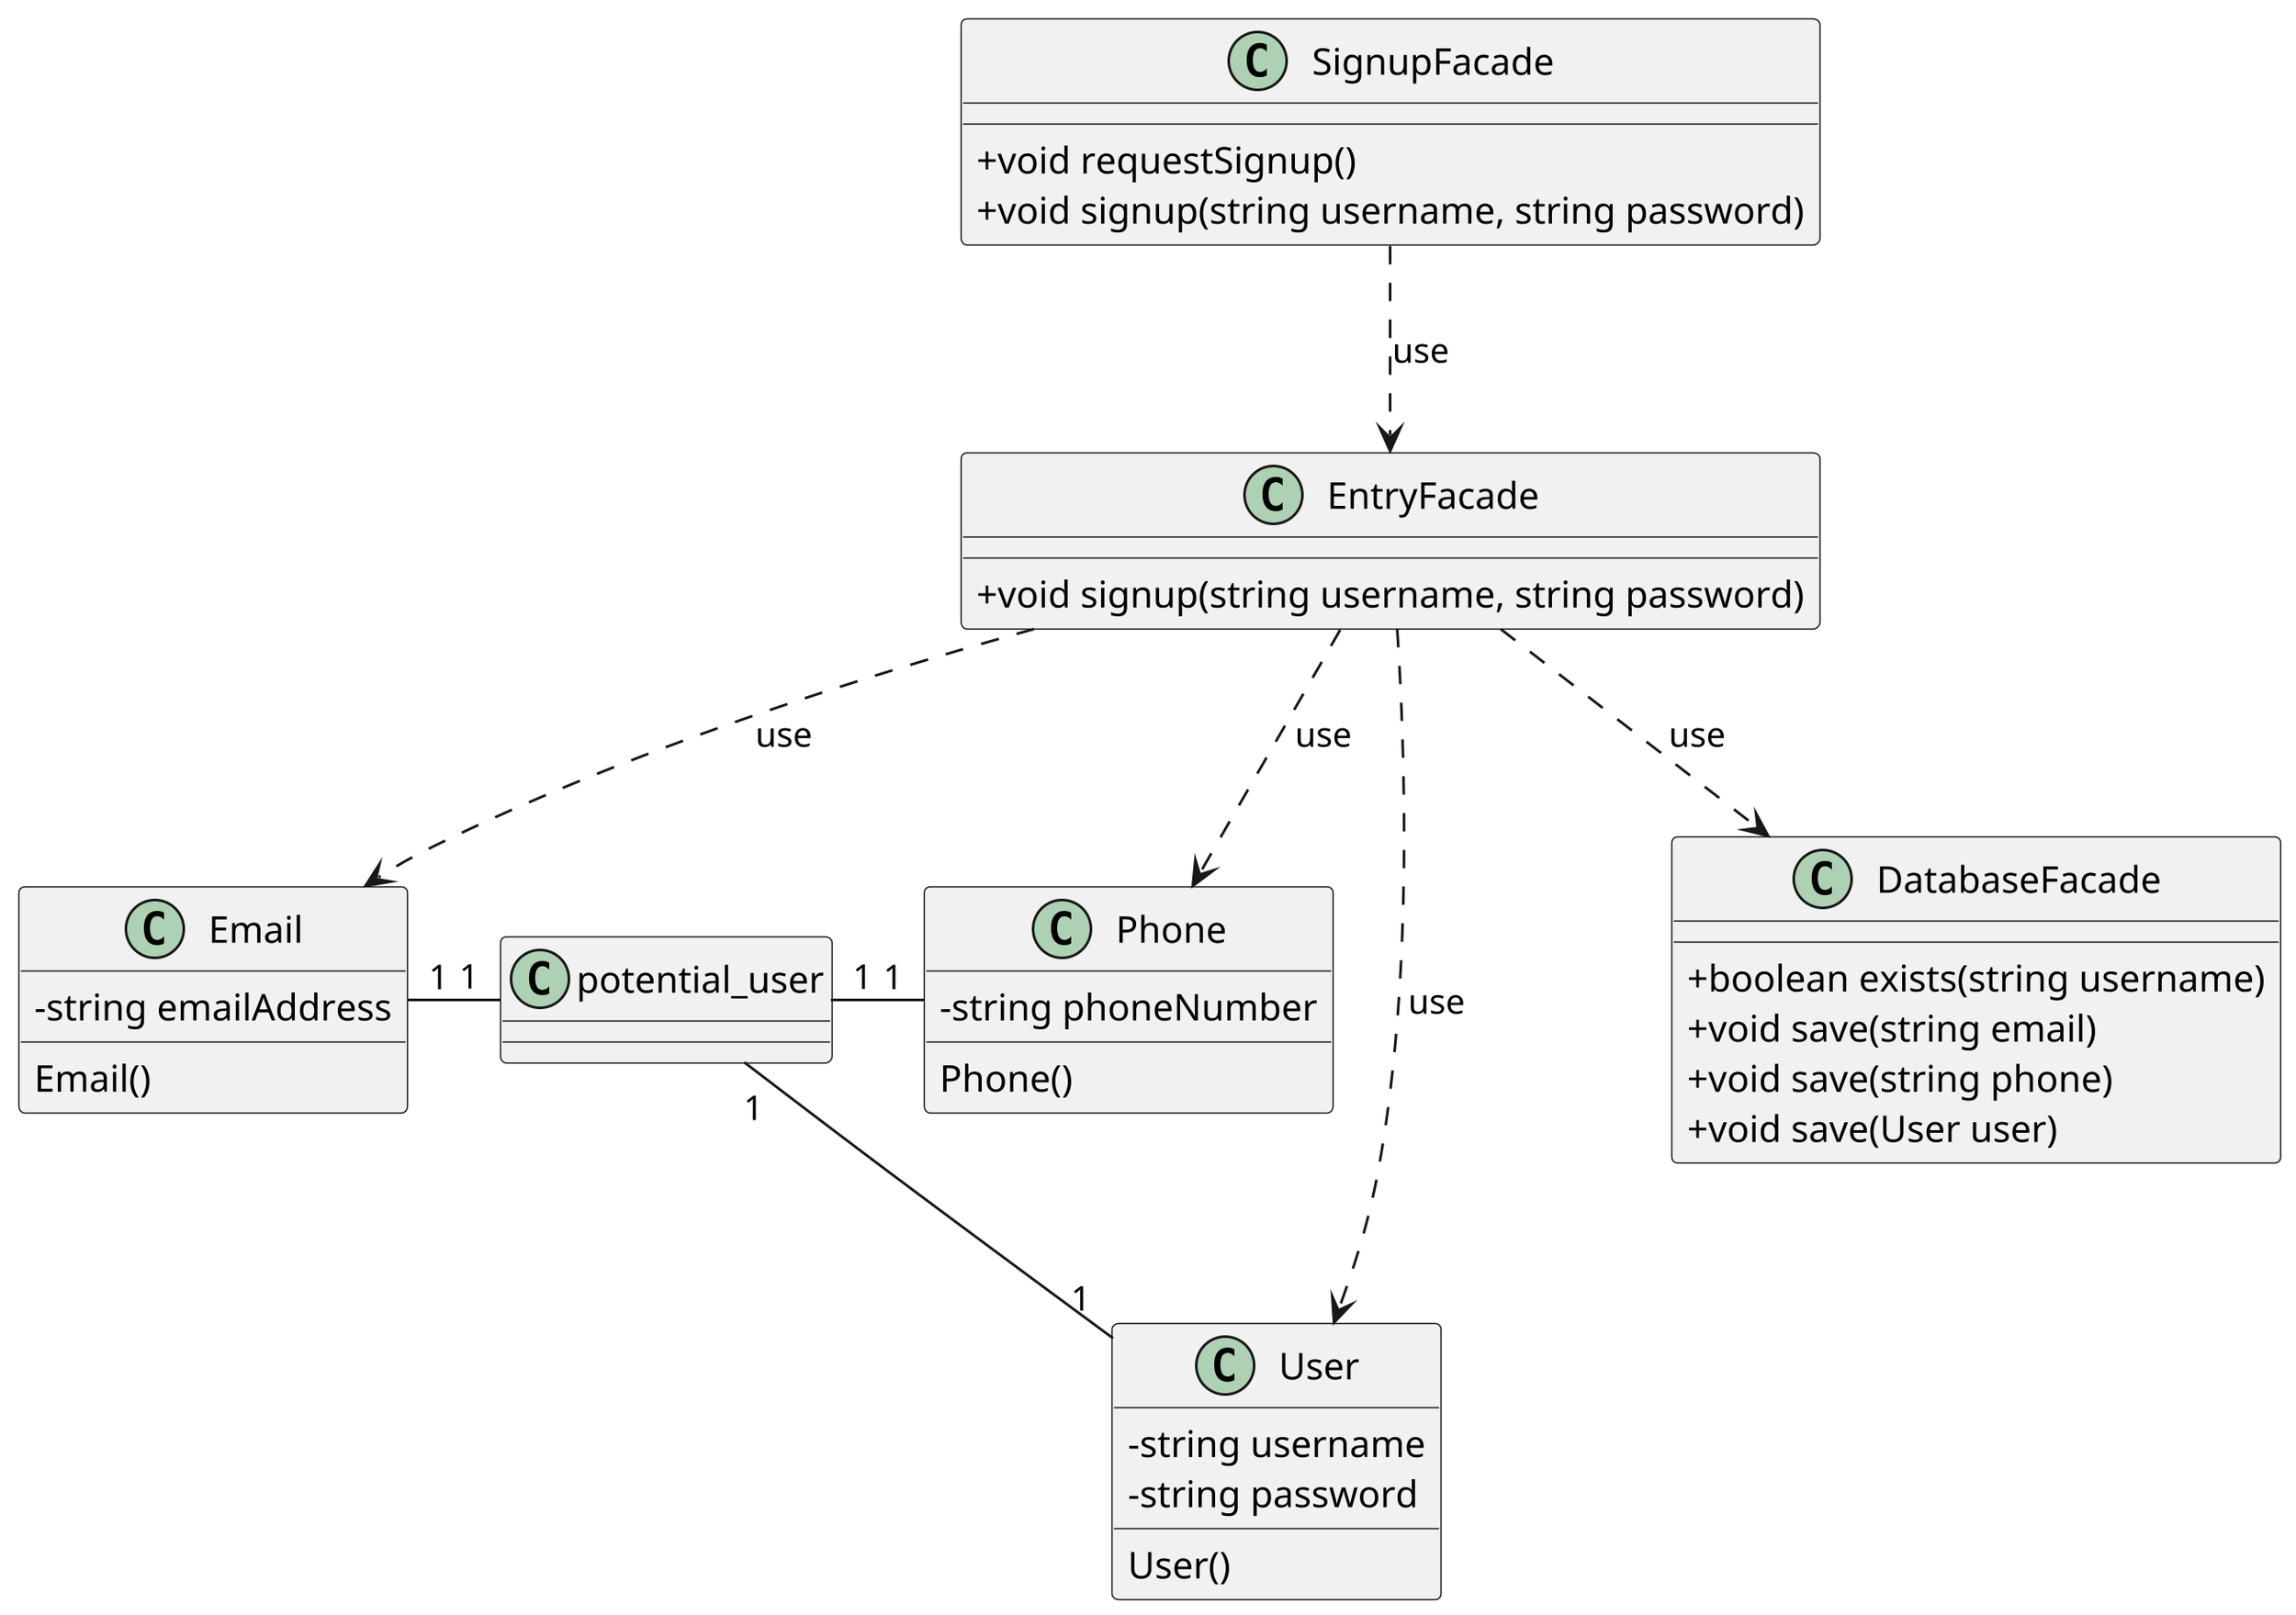 @startuml signup

scale 3
skinparam DefaultFontName B Nazanin
skinparam classAttributeIconSize 0

class Email {
    Email()
    -string emailAddress
}

class Phone {
    -string phoneNumber
    Phone()
}

class User{
    -string username
    -string password
    User()
}

class SignupFacade {
    +void requestSignup()
    +void signup(string username, string password)
}

class EntryFacade {
    +void signup(string username, string password)
}

class DatabaseFacade {
    +boolean exists(string username)
    +void save(string email)
    +void save(string phone)
    +void save(User user)
}

potential_user "1" -left- "1" Email
potential_user "1" -right- "1" Phone
potential_user "1" -down- "1" User
EntryFacade ..> DatabaseFacade :use
EntryFacade ..> Email :use
EntryFacade ..> Phone :use
EntryFacade ..> User :use
SignupFacade ..> EntryFacade :use

@enduml
